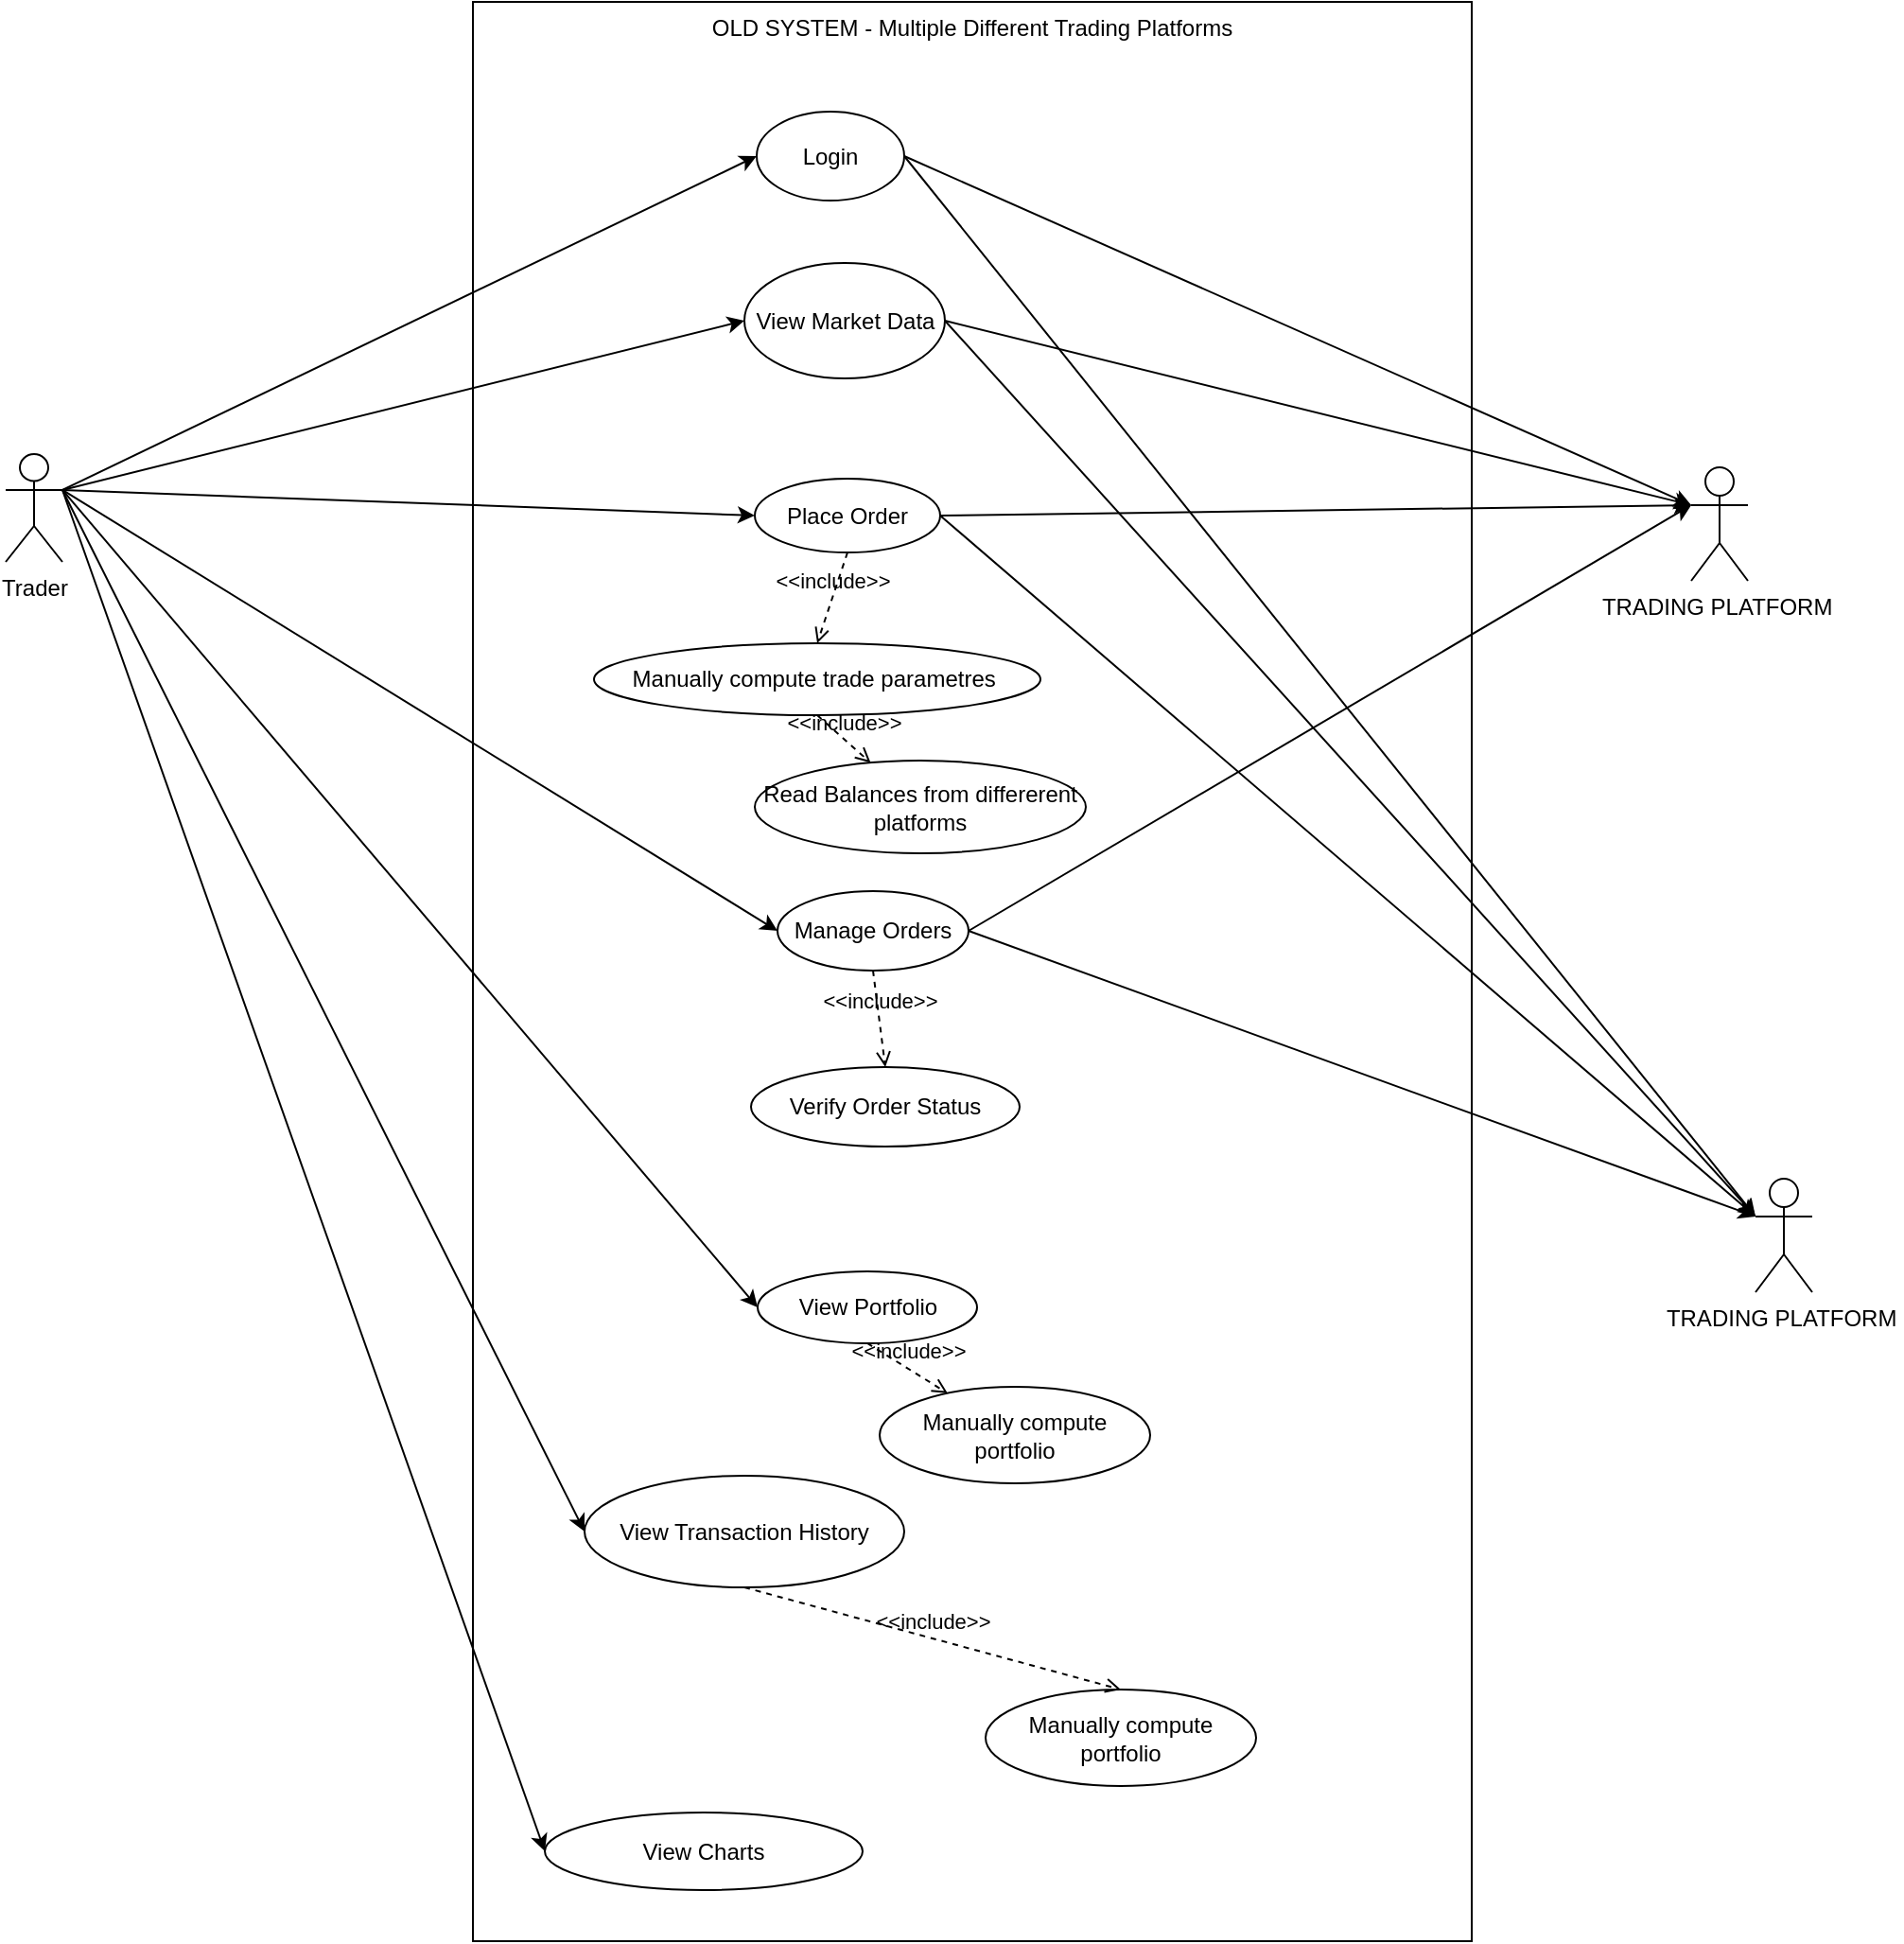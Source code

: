 <mxfile version="26.0.16" pages="5">
  <diagram id="LJAb1MTT4sYGCBAOQ8jG" name="Old system use case">
    <mxGraphModel dx="2127" dy="1040" grid="0" gridSize="10" guides="1" tooltips="1" connect="1" arrows="1" fold="1" page="0" pageScale="1" pageWidth="827" pageHeight="1169" math="0" shadow="0">
      <root>
        <mxCell id="0" />
        <mxCell id="1" parent="0" />
        <mxCell id="-XJy6rVrHjsUo7pjX-Oh-1" style="edgeStyle=none;shape=connector;rounded=0;orthogonalLoop=1;jettySize=auto;html=1;exitX=1;exitY=0.333;exitDx=0;exitDy=0;exitPerimeter=0;entryX=0;entryY=0.5;entryDx=0;entryDy=0;strokeColor=default;align=center;verticalAlign=middle;fontFamily=Helvetica;fontSize=11;fontColor=default;labelBackgroundColor=default;endArrow=classic;" edge="1" parent="1" source="-XJy6rVrHjsUo7pjX-Oh-9" target="-XJy6rVrHjsUo7pjX-Oh-14">
          <mxGeometry relative="1" as="geometry" />
        </mxCell>
        <mxCell id="-XJy6rVrHjsUo7pjX-Oh-2" style="edgeStyle=none;shape=connector;rounded=0;orthogonalLoop=1;jettySize=auto;html=1;exitX=1;exitY=0.333;exitDx=0;exitDy=0;exitPerimeter=0;entryX=0;entryY=0.5;entryDx=0;entryDy=0;strokeColor=default;align=center;verticalAlign=middle;fontFamily=Helvetica;fontSize=11;fontColor=default;labelBackgroundColor=default;endArrow=classic;" edge="1" parent="1" source="-XJy6rVrHjsUo7pjX-Oh-9" target="-XJy6rVrHjsUo7pjX-Oh-11">
          <mxGeometry relative="1" as="geometry" />
        </mxCell>
        <mxCell id="-XJy6rVrHjsUo7pjX-Oh-3" style="edgeStyle=none;shape=connector;rounded=0;orthogonalLoop=1;jettySize=auto;html=1;exitX=1;exitY=0.333;exitDx=0;exitDy=0;exitPerimeter=0;entryX=0;entryY=0.5;entryDx=0;entryDy=0;strokeColor=default;align=center;verticalAlign=middle;fontFamily=Helvetica;fontSize=11;fontColor=default;labelBackgroundColor=default;endArrow=classic;" edge="1" parent="1" source="-XJy6rVrHjsUo7pjX-Oh-9" target="-XJy6rVrHjsUo7pjX-Oh-15">
          <mxGeometry relative="1" as="geometry" />
        </mxCell>
        <mxCell id="-XJy6rVrHjsUo7pjX-Oh-4" value="OLD SYSTEM - Multiple Different Trading Platforms" style="rounded=0;whiteSpace=wrap;html=1;verticalAlign=top;fillColor=none;" vertex="1" parent="1">
          <mxGeometry x="168" y="40" width="528" height="1025" as="geometry" />
        </mxCell>
        <mxCell id="-XJy6rVrHjsUo7pjX-Oh-5" style="edgeStyle=none;shape=connector;rounded=0;orthogonalLoop=1;jettySize=auto;html=1;exitX=1;exitY=0.333;exitDx=0;exitDy=0;exitPerimeter=0;entryX=0;entryY=0.5;entryDx=0;entryDy=0;strokeColor=default;align=center;verticalAlign=middle;fontFamily=Helvetica;fontSize=11;fontColor=default;labelBackgroundColor=default;endArrow=classic;" edge="1" parent="1" source="-XJy6rVrHjsUo7pjX-Oh-9" target="-XJy6rVrHjsUo7pjX-Oh-16">
          <mxGeometry relative="1" as="geometry" />
        </mxCell>
        <mxCell id="-XJy6rVrHjsUo7pjX-Oh-6" style="edgeStyle=none;shape=connector;rounded=0;orthogonalLoop=1;jettySize=auto;html=1;exitX=1;exitY=0.333;exitDx=0;exitDy=0;exitPerimeter=0;entryX=0;entryY=0.5;entryDx=0;entryDy=0;strokeColor=default;align=center;verticalAlign=middle;fontFamily=Helvetica;fontSize=11;fontColor=default;labelBackgroundColor=default;endArrow=classic;" edge="1" parent="1" source="-XJy6rVrHjsUo7pjX-Oh-9" target="-XJy6rVrHjsUo7pjX-Oh-17">
          <mxGeometry relative="1" as="geometry" />
        </mxCell>
        <mxCell id="-XJy6rVrHjsUo7pjX-Oh-7" style="edgeStyle=none;shape=connector;rounded=0;orthogonalLoop=1;jettySize=auto;html=1;exitX=1;exitY=0.333;exitDx=0;exitDy=0;exitPerimeter=0;entryX=0;entryY=0.5;entryDx=0;entryDy=0;strokeColor=default;align=center;verticalAlign=middle;fontFamily=Helvetica;fontSize=11;fontColor=default;labelBackgroundColor=default;endArrow=classic;" edge="1" parent="1" source="-XJy6rVrHjsUo7pjX-Oh-9" target="-XJy6rVrHjsUo7pjX-Oh-18">
          <mxGeometry relative="1" as="geometry" />
        </mxCell>
        <mxCell id="-XJy6rVrHjsUo7pjX-Oh-8" style="edgeStyle=none;shape=connector;rounded=0;orthogonalLoop=1;jettySize=auto;html=1;exitX=1;exitY=0.333;exitDx=0;exitDy=0;exitPerimeter=0;entryX=0;entryY=0.5;entryDx=0;entryDy=0;strokeColor=default;align=center;verticalAlign=middle;fontFamily=Helvetica;fontSize=11;fontColor=default;labelBackgroundColor=default;endArrow=classic;" edge="1" parent="1" source="-XJy6rVrHjsUo7pjX-Oh-9" target="-XJy6rVrHjsUo7pjX-Oh-13">
          <mxGeometry relative="1" as="geometry" />
        </mxCell>
        <mxCell id="-XJy6rVrHjsUo7pjX-Oh-9" value="Trader" style="shape=umlActor;verticalLabelPosition=bottom;verticalAlign=top;html=1;" vertex="1" parent="1">
          <mxGeometry x="-79" y="279" width="30" height="57" as="geometry" />
        </mxCell>
        <mxCell id="-XJy6rVrHjsUo7pjX-Oh-10" value="TRADING PLATFORM&amp;nbsp;" style="shape=umlActor;verticalLabelPosition=bottom;verticalAlign=top;html=1;outlineConnect=0;" vertex="1" parent="1">
          <mxGeometry x="812" y="286" width="30" height="60" as="geometry" />
        </mxCell>
        <mxCell id="-XJy6rVrHjsUo7pjX-Oh-38" style="edgeStyle=none;shape=connector;rounded=0;orthogonalLoop=1;jettySize=auto;html=1;exitX=1;exitY=0.5;exitDx=0;exitDy=0;strokeColor=default;align=center;verticalAlign=middle;fontFamily=Helvetica;fontSize=11;fontColor=default;labelBackgroundColor=default;endArrow=classic;entryX=0;entryY=0.333;entryDx=0;entryDy=0;entryPerimeter=0;" edge="1" parent="1" source="-XJy6rVrHjsUo7pjX-Oh-11" target="-XJy6rVrHjsUo7pjX-Oh-10">
          <mxGeometry relative="1" as="geometry">
            <mxPoint x="731.667" y="251.0" as="targetPoint" />
          </mxGeometry>
        </mxCell>
        <mxCell id="-XJy6rVrHjsUo7pjX-Oh-11" value="Login" style="ellipse;whiteSpace=wrap;html=1;" vertex="1" parent="1">
          <mxGeometry x="318" y="98" width="78" height="47" as="geometry" />
        </mxCell>
        <mxCell id="-XJy6rVrHjsUo7pjX-Oh-12" style="edgeStyle=none;shape=connector;rounded=0;orthogonalLoop=1;jettySize=auto;html=1;exitX=1;exitY=0.5;exitDx=0;exitDy=0;strokeColor=default;align=center;verticalAlign=middle;fontFamily=Helvetica;fontSize=11;fontColor=default;labelBackgroundColor=default;endArrow=classic;entryX=0;entryY=0.333;entryDx=0;entryDy=0;entryPerimeter=0;" edge="1" parent="1" source="-XJy6rVrHjsUo7pjX-Oh-13" target="-XJy6rVrHjsUo7pjX-Oh-10">
          <mxGeometry relative="1" as="geometry">
            <mxPoint x="732.059" y="237.588" as="targetPoint" />
          </mxGeometry>
        </mxCell>
        <mxCell id="-XJy6rVrHjsUo7pjX-Oh-13" value="View Market Data" style="ellipse;whiteSpace=wrap;html=1;" vertex="1" parent="1">
          <mxGeometry x="311.5" y="178" width="106" height="61" as="geometry" />
        </mxCell>
        <mxCell id="-XJy6rVrHjsUo7pjX-Oh-42" style="edgeStyle=none;shape=connector;rounded=0;orthogonalLoop=1;jettySize=auto;html=1;exitX=1;exitY=0.5;exitDx=0;exitDy=0;strokeColor=default;align=center;verticalAlign=middle;fontFamily=Helvetica;fontSize=11;fontColor=default;labelBackgroundColor=default;endArrow=classic;entryX=0;entryY=0.333;entryDx=0;entryDy=0;entryPerimeter=0;" edge="1" parent="1" source="-XJy6rVrHjsUo7pjX-Oh-14" target="-XJy6rVrHjsUo7pjX-Oh-39">
          <mxGeometry relative="1" as="geometry">
            <mxPoint x="808.333" y="558.333" as="targetPoint" />
          </mxGeometry>
        </mxCell>
        <mxCell id="-XJy6rVrHjsUo7pjX-Oh-14" value="Place Order" style="ellipse;whiteSpace=wrap;html=1;" vertex="1" parent="1">
          <mxGeometry x="317" y="292" width="98" height="39" as="geometry" />
        </mxCell>
        <mxCell id="-XJy6rVrHjsUo7pjX-Oh-15" value="Manage Orders" style="ellipse;whiteSpace=wrap;html=1;" vertex="1" parent="1">
          <mxGeometry x="329" y="510" width="101" height="42" as="geometry" />
        </mxCell>
        <mxCell id="-XJy6rVrHjsUo7pjX-Oh-16" value="View Portfolio" style="ellipse;whiteSpace=wrap;html=1;" vertex="1" parent="1">
          <mxGeometry x="318.5" y="711" width="116" height="38" as="geometry" />
        </mxCell>
        <mxCell id="-XJy6rVrHjsUo7pjX-Oh-17" value="View Transaction History" style="ellipse;whiteSpace=wrap;html=1;" vertex="1" parent="1">
          <mxGeometry x="227" y="819" width="169" height="59" as="geometry" />
        </mxCell>
        <mxCell id="-XJy6rVrHjsUo7pjX-Oh-18" value="View Charts" style="ellipse;whiteSpace=wrap;html=1;" vertex="1" parent="1">
          <mxGeometry x="206" y="997" width="168" height="41" as="geometry" />
        </mxCell>
        <mxCell id="-XJy6rVrHjsUo7pjX-Oh-19" value="Manually compute trade parametres&amp;nbsp;" style="ellipse;whiteSpace=wrap;html=1;" vertex="1" parent="1">
          <mxGeometry x="232" y="379" width="236" height="38" as="geometry" />
        </mxCell>
        <mxCell id="-XJy6rVrHjsUo7pjX-Oh-20" value="Verify Order Status" style="ellipse;whiteSpace=wrap;html=1;" vertex="1" parent="1">
          <mxGeometry x="315" y="603" width="142" height="42" as="geometry" />
        </mxCell>
        <mxCell id="-XJy6rVrHjsUo7pjX-Oh-21" value="Manually compute portfolio" style="ellipse;whiteSpace=wrap;html=1;" vertex="1" parent="1">
          <mxGeometry x="383" y="772" width="143" height="51" as="geometry" />
        </mxCell>
        <mxCell id="-XJy6rVrHjsUo7pjX-Oh-22" value="&amp;lt;&amp;lt;include&amp;gt;&amp;gt;" style="html=1;verticalAlign=bottom;labelBackgroundColor=none;endArrow=open;endFill=0;dashed=1;rounded=0;strokeColor=default;align=center;fontFamily=Helvetica;fontSize=11;fontColor=default;exitX=0.5;exitY=1;exitDx=0;exitDy=0;entryX=0.5;entryY=0;entryDx=0;entryDy=0;" edge="1" parent="1" source="-XJy6rVrHjsUo7pjX-Oh-14" target="-XJy6rVrHjsUo7pjX-Oh-19">
          <mxGeometry width="160" relative="1" as="geometry">
            <mxPoint x="382" y="266" as="sourcePoint" />
            <mxPoint x="542" y="266" as="targetPoint" />
          </mxGeometry>
        </mxCell>
        <mxCell id="-XJy6rVrHjsUo7pjX-Oh-23" value="&amp;lt;&amp;lt;include&amp;gt;&amp;gt;" style="html=1;verticalAlign=bottom;labelBackgroundColor=none;endArrow=open;endFill=0;dashed=1;rounded=0;strokeColor=default;align=center;fontFamily=Helvetica;fontSize=11;fontColor=default;exitX=0.5;exitY=1;exitDx=0;exitDy=0;" edge="1" parent="1" source="-XJy6rVrHjsUo7pjX-Oh-16" target="-XJy6rVrHjsUo7pjX-Oh-21">
          <mxGeometry width="160" relative="1" as="geometry">
            <mxPoint x="471" y="520" as="sourcePoint" />
            <mxPoint x="631" y="520" as="targetPoint" />
          </mxGeometry>
        </mxCell>
        <mxCell id="-XJy6rVrHjsUo7pjX-Oh-24" value="&amp;lt;&amp;lt;include&amp;gt;&amp;gt;" style="html=1;verticalAlign=bottom;labelBackgroundColor=none;endArrow=open;endFill=0;dashed=1;rounded=0;strokeColor=default;align=center;fontFamily=Helvetica;fontSize=11;fontColor=default;exitX=0.5;exitY=1;exitDx=0;exitDy=0;entryX=0.5;entryY=0;entryDx=0;entryDy=0;" edge="1" parent="1" source="-XJy6rVrHjsUo7pjX-Oh-15" target="-XJy6rVrHjsUo7pjX-Oh-20">
          <mxGeometry width="160" relative="1" as="geometry">
            <mxPoint x="480" y="550" as="sourcePoint" />
            <mxPoint x="640" y="550" as="targetPoint" />
          </mxGeometry>
        </mxCell>
        <mxCell id="-XJy6rVrHjsUo7pjX-Oh-25" style="edgeStyle=none;shape=connector;rounded=0;orthogonalLoop=1;jettySize=auto;html=1;exitX=1;exitY=0.5;exitDx=0;exitDy=0;entryX=0;entryY=0.333;entryDx=0;entryDy=0;entryPerimeter=0;strokeColor=default;align=center;verticalAlign=middle;fontFamily=Helvetica;fontSize=11;fontColor=default;labelBackgroundColor=default;endArrow=classic;" edge="1" parent="1" source="-XJy6rVrHjsUo7pjX-Oh-14" target="-XJy6rVrHjsUo7pjX-Oh-10">
          <mxGeometry relative="1" as="geometry" />
        </mxCell>
        <mxCell id="-XJy6rVrHjsUo7pjX-Oh-26" style="edgeStyle=none;shape=connector;rounded=0;orthogonalLoop=1;jettySize=auto;html=1;exitX=1;exitY=0.5;exitDx=0;exitDy=0;entryX=0;entryY=0.333;entryDx=0;entryDy=0;entryPerimeter=0;strokeColor=default;align=center;verticalAlign=middle;fontFamily=Helvetica;fontSize=11;fontColor=default;labelBackgroundColor=default;endArrow=classic;" edge="1" parent="1" source="-XJy6rVrHjsUo7pjX-Oh-15" target="-XJy6rVrHjsUo7pjX-Oh-10">
          <mxGeometry relative="1" as="geometry" />
        </mxCell>
        <mxCell id="-XJy6rVrHjsUo7pjX-Oh-39" value="TRADING PLATFORM&amp;nbsp;" style="shape=umlActor;verticalLabelPosition=bottom;verticalAlign=top;html=1;outlineConnect=0;" vertex="1" parent="1">
          <mxGeometry x="846" y="662" width="30" height="60" as="geometry" />
        </mxCell>
        <mxCell id="-XJy6rVrHjsUo7pjX-Oh-40" style="edgeStyle=none;shape=connector;rounded=0;orthogonalLoop=1;jettySize=auto;html=1;exitX=1;exitY=0.5;exitDx=0;exitDy=0;entryX=0;entryY=0.333;entryDx=0;entryDy=0;entryPerimeter=0;strokeColor=default;align=center;verticalAlign=middle;fontFamily=Helvetica;fontSize=11;fontColor=default;labelBackgroundColor=default;endArrow=classic;" edge="1" parent="1" source="-XJy6rVrHjsUo7pjX-Oh-11" target="-XJy6rVrHjsUo7pjX-Oh-39">
          <mxGeometry relative="1" as="geometry" />
        </mxCell>
        <mxCell id="-XJy6rVrHjsUo7pjX-Oh-41" style="edgeStyle=none;shape=connector;rounded=0;orthogonalLoop=1;jettySize=auto;html=1;exitX=1;exitY=0.5;exitDx=0;exitDy=0;entryX=0;entryY=0.333;entryDx=0;entryDy=0;entryPerimeter=0;strokeColor=default;align=center;verticalAlign=middle;fontFamily=Helvetica;fontSize=11;fontColor=default;labelBackgroundColor=default;endArrow=classic;" edge="1" parent="1" source="-XJy6rVrHjsUo7pjX-Oh-13" target="-XJy6rVrHjsUo7pjX-Oh-39">
          <mxGeometry relative="1" as="geometry" />
        </mxCell>
        <mxCell id="-XJy6rVrHjsUo7pjX-Oh-43" style="edgeStyle=none;shape=connector;rounded=0;orthogonalLoop=1;jettySize=auto;html=1;exitX=1;exitY=0.5;exitDx=0;exitDy=0;entryX=0;entryY=0.333;entryDx=0;entryDy=0;entryPerimeter=0;strokeColor=default;align=center;verticalAlign=middle;fontFamily=Helvetica;fontSize=11;fontColor=default;labelBackgroundColor=default;endArrow=classic;" edge="1" parent="1" source="-XJy6rVrHjsUo7pjX-Oh-15" target="-XJy6rVrHjsUo7pjX-Oh-39">
          <mxGeometry relative="1" as="geometry" />
        </mxCell>
        <mxCell id="-XJy6rVrHjsUo7pjX-Oh-44" value="Read Balances from differerent platforms" style="ellipse;whiteSpace=wrap;html=1;" vertex="1" parent="1">
          <mxGeometry x="317" y="441" width="175" height="49" as="geometry" />
        </mxCell>
        <mxCell id="-XJy6rVrHjsUo7pjX-Oh-45" value="&amp;lt;&amp;lt;include&amp;gt;&amp;gt;" style="html=1;verticalAlign=bottom;labelBackgroundColor=none;endArrow=open;endFill=0;dashed=1;rounded=0;strokeColor=default;align=center;fontFamily=Helvetica;fontSize=11;fontColor=default;exitX=0.5;exitY=1;exitDx=0;exitDy=0;" edge="1" parent="1" source="-XJy6rVrHjsUo7pjX-Oh-19" target="-XJy6rVrHjsUo7pjX-Oh-44">
          <mxGeometry width="160" relative="1" as="geometry">
            <mxPoint x="469" y="390" as="sourcePoint" />
            <mxPoint x="474" y="432" as="targetPoint" />
          </mxGeometry>
        </mxCell>
        <mxCell id="-XJy6rVrHjsUo7pjX-Oh-46" value="Manually compute portfolio" style="ellipse;whiteSpace=wrap;html=1;" vertex="1" parent="1">
          <mxGeometry x="439" y="932" width="143" height="51" as="geometry" />
        </mxCell>
        <mxCell id="-XJy6rVrHjsUo7pjX-Oh-50" value="&amp;lt;&amp;lt;include&amp;gt;&amp;gt;" style="html=1;verticalAlign=bottom;labelBackgroundColor=none;endArrow=open;endFill=0;dashed=1;rounded=0;strokeColor=default;align=center;fontFamily=Helvetica;fontSize=11;fontColor=default;exitX=0.5;exitY=1;exitDx=0;exitDy=0;entryX=0.5;entryY=0;entryDx=0;entryDy=0;" edge="1" parent="1" source="-XJy6rVrHjsUo7pjX-Oh-17" target="-XJy6rVrHjsUo7pjX-Oh-46">
          <mxGeometry width="160" relative="1" as="geometry">
            <mxPoint x="387" y="759" as="sourcePoint" />
            <mxPoint x="478" y="829" as="targetPoint" />
          </mxGeometry>
        </mxCell>
      </root>
    </mxGraphModel>
  </diagram>
  <diagram name="Use Case Diagram" id="GKpwC2eJSkF5a9-3lTnZ">
    <mxGraphModel dx="1036" dy="624" grid="0" gridSize="10" guides="1" tooltips="1" connect="1" arrows="1" fold="1" page="1" pageScale="1" pageWidth="827" pageHeight="1169" math="0" shadow="0">
      <root>
        <mxCell id="0" />
        <mxCell id="1" parent="0" />
        <mxCell id="xZJvLFao9ESSEDFbBAeP-19" style="edgeStyle=none;shape=connector;rounded=0;orthogonalLoop=1;jettySize=auto;html=1;exitX=1;exitY=0.333;exitDx=0;exitDy=0;exitPerimeter=0;entryX=0;entryY=0.5;entryDx=0;entryDy=0;strokeColor=default;align=center;verticalAlign=middle;fontFamily=Helvetica;fontSize=11;fontColor=default;labelBackgroundColor=default;endArrow=classic;" parent="1" source="xZJvLFao9ESSEDFbBAeP-1" target="xZJvLFao9ESSEDFbBAeP-7" edge="1">
          <mxGeometry relative="1" as="geometry" />
        </mxCell>
        <mxCell id="xZJvLFao9ESSEDFbBAeP-18" style="edgeStyle=none;shape=connector;rounded=0;orthogonalLoop=1;jettySize=auto;html=1;exitX=1;exitY=0.333;exitDx=0;exitDy=0;exitPerimeter=0;entryX=0;entryY=0.5;entryDx=0;entryDy=0;strokeColor=default;align=center;verticalAlign=middle;fontFamily=Helvetica;fontSize=11;fontColor=default;labelBackgroundColor=default;endArrow=classic;" parent="1" source="xZJvLFao9ESSEDFbBAeP-1" target="xZJvLFao9ESSEDFbBAeP-5" edge="1">
          <mxGeometry relative="1" as="geometry" />
        </mxCell>
        <mxCell id="xZJvLFao9ESSEDFbBAeP-20" style="edgeStyle=none;shape=connector;rounded=0;orthogonalLoop=1;jettySize=auto;html=1;exitX=1;exitY=0.333;exitDx=0;exitDy=0;exitPerimeter=0;entryX=0;entryY=0.5;entryDx=0;entryDy=0;strokeColor=default;align=center;verticalAlign=middle;fontFamily=Helvetica;fontSize=11;fontColor=default;labelBackgroundColor=default;endArrow=classic;" parent="1" source="xZJvLFao9ESSEDFbBAeP-1" target="xZJvLFao9ESSEDFbBAeP-8" edge="1">
          <mxGeometry relative="1" as="geometry" />
        </mxCell>
        <mxCell id="xZJvLFao9ESSEDFbBAeP-3" value="LIGHTNING TRADING WORKSTATION" style="rounded=0;whiteSpace=wrap;html=1;verticalAlign=top;fillColor=none;" parent="1" vertex="1">
          <mxGeometry x="168" y="40" width="528" height="1025" as="geometry" />
        </mxCell>
        <mxCell id="xZJvLFao9ESSEDFbBAeP-22" style="edgeStyle=none;shape=connector;rounded=0;orthogonalLoop=1;jettySize=auto;html=1;exitX=1;exitY=0.333;exitDx=0;exitDy=0;exitPerimeter=0;entryX=0;entryY=0.5;entryDx=0;entryDy=0;strokeColor=default;align=center;verticalAlign=middle;fontFamily=Helvetica;fontSize=11;fontColor=default;labelBackgroundColor=default;endArrow=classic;" parent="1" source="xZJvLFao9ESSEDFbBAeP-1" target="xZJvLFao9ESSEDFbBAeP-9" edge="1">
          <mxGeometry relative="1" as="geometry" />
        </mxCell>
        <mxCell id="xZJvLFao9ESSEDFbBAeP-25" style="edgeStyle=none;shape=connector;rounded=0;orthogonalLoop=1;jettySize=auto;html=1;exitX=1;exitY=0.333;exitDx=0;exitDy=0;exitPerimeter=0;entryX=0;entryY=0.5;entryDx=0;entryDy=0;strokeColor=default;align=center;verticalAlign=middle;fontFamily=Helvetica;fontSize=11;fontColor=default;labelBackgroundColor=default;endArrow=classic;" parent="1" source="xZJvLFao9ESSEDFbBAeP-1" target="xZJvLFao9ESSEDFbBAeP-11" edge="1">
          <mxGeometry relative="1" as="geometry" />
        </mxCell>
        <mxCell id="xZJvLFao9ESSEDFbBAeP-26" style="edgeStyle=none;shape=connector;rounded=0;orthogonalLoop=1;jettySize=auto;html=1;exitX=1;exitY=0.333;exitDx=0;exitDy=0;exitPerimeter=0;entryX=0;entryY=0.5;entryDx=0;entryDy=0;strokeColor=default;align=center;verticalAlign=middle;fontFamily=Helvetica;fontSize=11;fontColor=default;labelBackgroundColor=default;endArrow=classic;" parent="1" source="xZJvLFao9ESSEDFbBAeP-1" target="xZJvLFao9ESSEDFbBAeP-12" edge="1">
          <mxGeometry relative="1" as="geometry" />
        </mxCell>
        <mxCell id="xZJvLFao9ESSEDFbBAeP-27" style="edgeStyle=none;shape=connector;rounded=0;orthogonalLoop=1;jettySize=auto;html=1;exitX=1;exitY=0.333;exitDx=0;exitDy=0;exitPerimeter=0;entryX=0;entryY=0.5;entryDx=0;entryDy=0;strokeColor=default;align=center;verticalAlign=middle;fontFamily=Helvetica;fontSize=11;fontColor=default;labelBackgroundColor=default;endArrow=classic;" parent="1" source="xZJvLFao9ESSEDFbBAeP-1" target="xZJvLFao9ESSEDFbBAeP-6" edge="1">
          <mxGeometry relative="1" as="geometry" />
        </mxCell>
        <mxCell id="xZJvLFao9ESSEDFbBAeP-1" value="Trader" style="shape=umlActor;verticalLabelPosition=bottom;verticalAlign=top;html=1;" parent="1" vertex="1">
          <mxGeometry x="46" y="431" width="30" height="57" as="geometry" />
        </mxCell>
        <mxCell id="xZJvLFao9ESSEDFbBAeP-4" value="Exchange Api" style="shape=umlActor;verticalLabelPosition=bottom;verticalAlign=top;html=1;outlineConnect=0;" parent="1" vertex="1">
          <mxGeometry x="735" y="230" width="30" height="60" as="geometry" />
        </mxCell>
        <mxCell id="xZJvLFao9ESSEDFbBAeP-5" value="Login" style="ellipse;whiteSpace=wrap;html=1;" parent="1" vertex="1">
          <mxGeometry x="318" y="98" width="78" height="47" as="geometry" />
        </mxCell>
        <mxCell id="xZJvLFao9ESSEDFbBAeP-37" style="edgeStyle=none;shape=connector;rounded=0;orthogonalLoop=1;jettySize=auto;html=1;exitX=1;exitY=0.5;exitDx=0;exitDy=0;strokeColor=default;align=center;verticalAlign=middle;fontFamily=Helvetica;fontSize=11;fontColor=default;labelBackgroundColor=default;endArrow=classic;entryX=0;entryY=0.333;entryDx=0;entryDy=0;entryPerimeter=0;" parent="1" source="xZJvLFao9ESSEDFbBAeP-6" target="xZJvLFao9ESSEDFbBAeP-4" edge="1">
          <mxGeometry relative="1" as="geometry">
            <mxPoint x="732.059" y="237.588" as="targetPoint" />
          </mxGeometry>
        </mxCell>
        <mxCell id="xZJvLFao9ESSEDFbBAeP-6" value="View Market Data" style="ellipse;whiteSpace=wrap;html=1;" parent="1" vertex="1">
          <mxGeometry x="311.5" y="178" width="106" height="61" as="geometry" />
        </mxCell>
        <mxCell id="xZJvLFao9ESSEDFbBAeP-7" value="Place Order" style="ellipse;whiteSpace=wrap;html=1;" parent="1" vertex="1">
          <mxGeometry x="317" y="292" width="98" height="39" as="geometry" />
        </mxCell>
        <mxCell id="xZJvLFao9ESSEDFbBAeP-8" value="Manage Orders" style="ellipse;whiteSpace=wrap;html=1;" parent="1" vertex="1">
          <mxGeometry x="314" y="418" width="101" height="42" as="geometry" />
        </mxCell>
        <mxCell id="xZJvLFao9ESSEDFbBAeP-9" value="View Portfolio" style="ellipse;whiteSpace=wrap;html=1;" parent="1" vertex="1">
          <mxGeometry x="321.5" y="578" width="116" height="38" as="geometry" />
        </mxCell>
        <mxCell id="xZJvLFao9ESSEDFbBAeP-11" value="View Transaction History" style="ellipse;whiteSpace=wrap;html=1;" parent="1" vertex="1">
          <mxGeometry x="318" y="802" width="169" height="59" as="geometry" />
        </mxCell>
        <mxCell id="xZJvLFao9ESSEDFbBAeP-12" value="View Charts" style="ellipse;whiteSpace=wrap;html=1;" parent="1" vertex="1">
          <mxGeometry x="301" y="944" width="168" height="41" as="geometry" />
        </mxCell>
        <mxCell id="xZJvLFao9ESSEDFbBAeP-13" value="Verify Balance" style="ellipse;whiteSpace=wrap;html=1;" parent="1" vertex="1">
          <mxGeometry x="308.5" y="371" width="112" height="30" as="geometry" />
        </mxCell>
        <mxCell id="xZJvLFao9ESSEDFbBAeP-14" value="Verify Order Status" style="ellipse;whiteSpace=wrap;html=1;" parent="1" vertex="1">
          <mxGeometry x="293.5" y="503" width="142" height="42" as="geometry" />
        </mxCell>
        <mxCell id="xZJvLFao9ESSEDFbBAeP-15" value="Retrieve Account Data" style="ellipse;whiteSpace=wrap;html=1;" parent="1" vertex="1">
          <mxGeometry x="308" y="688" width="143" height="51" as="geometry" />
        </mxCell>
        <mxCell id="xZJvLFao9ESSEDFbBAeP-28" value="&amp;lt;&amp;lt;include&amp;gt;&amp;gt;" style="html=1;verticalAlign=bottom;labelBackgroundColor=none;endArrow=open;endFill=0;dashed=1;rounded=0;strokeColor=default;align=center;fontFamily=Helvetica;fontSize=11;fontColor=default;exitX=0.5;exitY=1;exitDx=0;exitDy=0;entryX=0.5;entryY=0;entryDx=0;entryDy=0;" parent="1" source="xZJvLFao9ESSEDFbBAeP-7" target="xZJvLFao9ESSEDFbBAeP-13" edge="1">
          <mxGeometry width="160" relative="1" as="geometry">
            <mxPoint x="382" y="266" as="sourcePoint" />
            <mxPoint x="542" y="266" as="targetPoint" />
          </mxGeometry>
        </mxCell>
        <mxCell id="xZJvLFao9ESSEDFbBAeP-29" value="&amp;lt;&amp;lt;include&amp;gt;&amp;gt;" style="html=1;verticalAlign=bottom;labelBackgroundColor=none;endArrow=open;endFill=0;dashed=1;rounded=0;strokeColor=default;align=center;fontFamily=Helvetica;fontSize=11;fontColor=default;exitX=0.5;exitY=1;exitDx=0;exitDy=0;" parent="1" source="xZJvLFao9ESSEDFbBAeP-9" target="xZJvLFao9ESSEDFbBAeP-15" edge="1">
          <mxGeometry width="160" relative="1" as="geometry">
            <mxPoint x="471" y="520" as="sourcePoint" />
            <mxPoint x="631" y="520" as="targetPoint" />
          </mxGeometry>
        </mxCell>
        <mxCell id="xZJvLFao9ESSEDFbBAeP-30" value="&amp;lt;&amp;lt;include&amp;gt;&amp;gt;" style="html=1;verticalAlign=bottom;labelBackgroundColor=none;endArrow=open;endFill=0;dashed=1;rounded=0;strokeColor=default;align=center;fontFamily=Helvetica;fontSize=11;fontColor=default;exitX=0.5;exitY=1;exitDx=0;exitDy=0;entryX=0.5;entryY=0;entryDx=0;entryDy=0;" parent="1" source="xZJvLFao9ESSEDFbBAeP-8" target="xZJvLFao9ESSEDFbBAeP-14" edge="1">
          <mxGeometry width="160" relative="1" as="geometry">
            <mxPoint x="480" y="550" as="sourcePoint" />
            <mxPoint x="640" y="550" as="targetPoint" />
          </mxGeometry>
        </mxCell>
        <mxCell id="xZJvLFao9ESSEDFbBAeP-35" style="edgeStyle=none;shape=connector;rounded=0;orthogonalLoop=1;jettySize=auto;html=1;exitX=1;exitY=0.5;exitDx=0;exitDy=0;entryX=0;entryY=0.333;entryDx=0;entryDy=0;entryPerimeter=0;strokeColor=default;align=center;verticalAlign=middle;fontFamily=Helvetica;fontSize=11;fontColor=default;labelBackgroundColor=default;endArrow=classic;" parent="1" source="xZJvLFao9ESSEDFbBAeP-7" target="xZJvLFao9ESSEDFbBAeP-4" edge="1">
          <mxGeometry relative="1" as="geometry" />
        </mxCell>
        <mxCell id="xZJvLFao9ESSEDFbBAeP-36" style="edgeStyle=none;shape=connector;rounded=0;orthogonalLoop=1;jettySize=auto;html=1;exitX=1;exitY=0.5;exitDx=0;exitDy=0;entryX=0;entryY=0.333;entryDx=0;entryDy=0;entryPerimeter=0;strokeColor=default;align=center;verticalAlign=middle;fontFamily=Helvetica;fontSize=11;fontColor=default;labelBackgroundColor=default;endArrow=classic;" parent="1" source="xZJvLFao9ESSEDFbBAeP-8" target="xZJvLFao9ESSEDFbBAeP-4" edge="1">
          <mxGeometry relative="1" as="geometry" />
        </mxCell>
      </root>
    </mxGraphModel>
  </diagram>
  <diagram id="HTuEeWsyDKx1KETFOO-9" name="Open Trade Flow Chart">
    <mxGraphModel dx="2127" dy="1040" grid="0" gridSize="10" guides="1" tooltips="1" connect="1" arrows="1" fold="1" page="0" pageScale="1" pageWidth="827" pageHeight="1169" math="0" shadow="0">
      <root>
        <mxCell id="0" />
        <mxCell id="1" parent="0" />
        <mxCell id="boJ5INSt52uh5fFLlSZY-4" style="edgeStyle=orthogonalEdgeStyle;rounded=0;orthogonalLoop=1;jettySize=auto;html=1;exitX=0.5;exitY=1;exitDx=0;exitDy=0;exitPerimeter=0;" edge="1" parent="1" source="boJ5INSt52uh5fFLlSZY-1" target="boJ5INSt52uh5fFLlSZY-2">
          <mxGeometry relative="1" as="geometry" />
        </mxCell>
        <mxCell id="boJ5INSt52uh5fFLlSZY-1" value="START" style="strokeWidth=2;html=1;shape=mxgraph.flowchart.start_2;whiteSpace=wrap;" vertex="1" parent="1">
          <mxGeometry x="313" y="51" width="173" height="48" as="geometry" />
        </mxCell>
        <mxCell id="boJ5INSt52uh5fFLlSZY-5" style="edgeStyle=orthogonalEdgeStyle;rounded=0;orthogonalLoop=1;jettySize=auto;html=1;exitX=0.5;exitY=1;exitDx=0;exitDy=0;" edge="1" parent="1" source="boJ5INSt52uh5fFLlSZY-2" target="boJ5INSt52uh5fFLlSZY-3">
          <mxGeometry relative="1" as="geometry" />
        </mxCell>
        <mxCell id="boJ5INSt52uh5fFLlSZY-2" value="Prompt User to Create New Order&lt;span style=&quot;background-color: transparent; color: light-dark(rgb(0, 0, 0), rgb(255, 255, 255));&quot;&gt;&amp;nbsp;&lt;/span&gt;" style="rounded=1;whiteSpace=wrap;html=1;absoluteArcSize=1;arcSize=14;strokeWidth=2;" vertex="1" parent="1">
          <mxGeometry x="284" y="126" width="231" height="75" as="geometry" />
        </mxCell>
        <mxCell id="boJ5INSt52uh5fFLlSZY-7" style="edgeStyle=orthogonalEdgeStyle;rounded=0;orthogonalLoop=1;jettySize=auto;html=1;exitX=0.5;exitY=1;exitDx=0;exitDy=0;" edge="1" parent="1" source="boJ5INSt52uh5fFLlSZY-3" target="boJ5INSt52uh5fFLlSZY-6">
          <mxGeometry relative="1" as="geometry" />
        </mxCell>
        <mxCell id="boJ5INSt52uh5fFLlSZY-3" value="Extract : Symbol , Order Type , Quantity from Order Object" style="rounded=1;whiteSpace=wrap;html=1;absoluteArcSize=1;arcSize=14;strokeWidth=2;" vertex="1" parent="1">
          <mxGeometry x="284" y="226" width="231" height="75" as="geometry" />
        </mxCell>
        <mxCell id="boJ5INSt52uh5fFLlSZY-9" style="edgeStyle=orthogonalEdgeStyle;rounded=0;orthogonalLoop=1;jettySize=auto;html=1;exitX=0.5;exitY=1;exitDx=0;exitDy=0;" edge="1" parent="1" source="boJ5INSt52uh5fFLlSZY-6" target="boJ5INSt52uh5fFLlSZY-8">
          <mxGeometry relative="1" as="geometry" />
        </mxCell>
        <mxCell id="boJ5INSt52uh5fFLlSZY-6" value="Compute Balance to Open Trade" style="rounded=1;whiteSpace=wrap;html=1;absoluteArcSize=1;arcSize=14;strokeWidth=2;" vertex="1" parent="1">
          <mxGeometry x="284" y="326" width="231" height="75" as="geometry" />
        </mxCell>
        <mxCell id="boJ5INSt52uh5fFLlSZY-11" style="edgeStyle=orthogonalEdgeStyle;rounded=0;orthogonalLoop=1;jettySize=auto;html=1;exitX=0.5;exitY=1;exitDx=0;exitDy=0;" edge="1" parent="1" source="boJ5INSt52uh5fFLlSZY-8" target="boJ5INSt52uh5fFLlSZY-10">
          <mxGeometry relative="1" as="geometry" />
        </mxCell>
        <mxCell id="boJ5INSt52uh5fFLlSZY-8" value="Read Current Account Balance" style="rounded=1;whiteSpace=wrap;html=1;absoluteArcSize=1;arcSize=14;strokeWidth=2;" vertex="1" parent="1">
          <mxGeometry x="284" y="425" width="231" height="75" as="geometry" />
        </mxCell>
        <mxCell id="boJ5INSt52uh5fFLlSZY-13" value="YES" style="edgeStyle=orthogonalEdgeStyle;rounded=0;orthogonalLoop=1;jettySize=auto;html=1;exitX=0;exitY=0.5;exitDx=0;exitDy=0;exitPerimeter=0;" edge="1" parent="1" source="boJ5INSt52uh5fFLlSZY-10" target="boJ5INSt52uh5fFLlSZY-12">
          <mxGeometry relative="1" as="geometry" />
        </mxCell>
        <mxCell id="boJ5INSt52uh5fFLlSZY-15" value="NO" style="edgeStyle=orthogonalEdgeStyle;rounded=0;orthogonalLoop=1;jettySize=auto;html=1;exitX=1;exitY=0.5;exitDx=0;exitDy=0;exitPerimeter=0;" edge="1" parent="1" source="boJ5INSt52uh5fFLlSZY-10" target="boJ5INSt52uh5fFLlSZY-16">
          <mxGeometry relative="1" as="geometry">
            <mxPoint x="753" y="731" as="targetPoint" />
          </mxGeometry>
        </mxCell>
        <mxCell id="boJ5INSt52uh5fFLlSZY-10" value="Current Acc Balance&amp;nbsp; &amp;gt;=&amp;nbsp; Balance to Open&amp;nbsp;" style="strokeWidth=2;html=1;shape=mxgraph.flowchart.decision;whiteSpace=wrap;" vertex="1" parent="1">
          <mxGeometry x="229" y="520" width="341" height="99" as="geometry" />
        </mxCell>
        <mxCell id="boJ5INSt52uh5fFLlSZY-18" style="edgeStyle=orthogonalEdgeStyle;rounded=0;orthogonalLoop=1;jettySize=auto;html=1;exitX=0.5;exitY=1;exitDx=0;exitDy=0;" edge="1" parent="1" source="boJ5INSt52uh5fFLlSZY-12" target="boJ5INSt52uh5fFLlSZY-17">
          <mxGeometry relative="1" as="geometry" />
        </mxCell>
        <mxCell id="boJ5INSt52uh5fFLlSZY-12" value="Check if Exchange is active || Instrument is tradeable" style="rounded=1;whiteSpace=wrap;html=1;absoluteArcSize=1;arcSize=14;strokeWidth=2;" vertex="1" parent="1">
          <mxGeometry x="102" y="614" width="174" height="100" as="geometry" />
        </mxCell>
        <mxCell id="boJ5INSt52uh5fFLlSZY-25" style="edgeStyle=orthogonalEdgeStyle;rounded=0;orthogonalLoop=1;jettySize=auto;html=1;exitX=0.5;exitY=1;exitDx=0;exitDy=0;exitPerimeter=0;" edge="1" parent="1" source="boJ5INSt52uh5fFLlSZY-16" target="boJ5INSt52uh5fFLlSZY-23">
          <mxGeometry relative="1" as="geometry" />
        </mxCell>
        <mxCell id="boJ5INSt52uh5fFLlSZY-16" value="Display insufficient Balance" style="strokeWidth=2;html=1;shape=mxgraph.flowchart.display;whiteSpace=wrap;" vertex="1" parent="1">
          <mxGeometry x="545" y="594" width="181" height="101" as="geometry" />
        </mxCell>
        <mxCell id="boJ5INSt52uh5fFLlSZY-20" value="YES" style="edgeStyle=orthogonalEdgeStyle;rounded=0;orthogonalLoop=1;jettySize=auto;html=1;exitX=0;exitY=0.5;exitDx=0;exitDy=0;exitPerimeter=0;" edge="1" parent="1" source="boJ5INSt52uh5fFLlSZY-17" target="boJ5INSt52uh5fFLlSZY-19">
          <mxGeometry relative="1" as="geometry" />
        </mxCell>
        <mxCell id="boJ5INSt52uh5fFLlSZY-22" value="NO" style="edgeStyle=orthogonalEdgeStyle;rounded=0;orthogonalLoop=1;jettySize=auto;html=1;exitX=1;exitY=0.5;exitDx=0;exitDy=0;exitPerimeter=0;entryX=0.5;entryY=0;entryDx=0;entryDy=0;entryPerimeter=0;" edge="1" parent="1" source="boJ5INSt52uh5fFLlSZY-17" target="boJ5INSt52uh5fFLlSZY-26">
          <mxGeometry relative="1" as="geometry">
            <mxPoint x="299" y="1064.0" as="targetPoint" />
          </mxGeometry>
        </mxCell>
        <mxCell id="boJ5INSt52uh5fFLlSZY-17" value="Is Instrument Tradable || Exchange Active" style="strokeWidth=2;html=1;shape=mxgraph.flowchart.decision;whiteSpace=wrap;" vertex="1" parent="1">
          <mxGeometry x="18.5" y="745" width="341" height="99" as="geometry" />
        </mxCell>
        <mxCell id="boJ5INSt52uh5fFLlSZY-30" style="edgeStyle=orthogonalEdgeStyle;rounded=0;orthogonalLoop=1;jettySize=auto;html=1;exitX=0.5;exitY=1;exitDx=0;exitDy=0;" edge="1" parent="1" source="boJ5INSt52uh5fFLlSZY-19" target="boJ5INSt52uh5fFLlSZY-29">
          <mxGeometry relative="1" as="geometry" />
        </mxCell>
        <mxCell id="boJ5INSt52uh5fFLlSZY-19" value="Create Order" style="rounded=1;whiteSpace=wrap;html=1;absoluteArcSize=1;arcSize=14;strokeWidth=2;" vertex="1" parent="1">
          <mxGeometry x="-102" y="838" width="174" height="100" as="geometry" />
        </mxCell>
        <mxCell id="boJ5INSt52uh5fFLlSZY-36" style="edgeStyle=orthogonalEdgeStyle;rounded=0;orthogonalLoop=1;jettySize=auto;html=1;exitX=0.5;exitY=1;exitDx=0;exitDy=0;exitPerimeter=0;" edge="1" parent="1" source="boJ5INSt52uh5fFLlSZY-23" target="boJ5INSt52uh5fFLlSZY-32">
          <mxGeometry relative="1" as="geometry" />
        </mxCell>
        <mxCell id="boJ5INSt52uh5fFLlSZY-23" value="" style="verticalLabelPosition=bottom;verticalAlign=top;html=1;shape=mxgraph.flowchart.on-page_reference;" vertex="1" parent="1">
          <mxGeometry x="617.5" y="941" width="36" height="41" as="geometry" />
        </mxCell>
        <mxCell id="boJ5INSt52uh5fFLlSZY-24" style="edgeStyle=orthogonalEdgeStyle;rounded=0;orthogonalLoop=1;jettySize=auto;html=1;exitX=0.5;exitY=1;exitDx=0;exitDy=0;entryX=0;entryY=0.5;entryDx=0;entryDy=0;entryPerimeter=0;" edge="1" parent="1" source="boJ5INSt52uh5fFLlSZY-26" target="boJ5INSt52uh5fFLlSZY-23">
          <mxGeometry relative="1" as="geometry">
            <mxPoint x="299" y="1164" as="sourcePoint" />
          </mxGeometry>
        </mxCell>
        <mxCell id="boJ5INSt52uh5fFLlSZY-26" value="Display : Untradeable" style="strokeWidth=2;html=1;shape=mxgraph.flowchart.display;whiteSpace=wrap;" vertex="1" parent="1">
          <mxGeometry x="298" y="831" width="181" height="101" as="geometry" />
        </mxCell>
        <mxCell id="boJ5INSt52uh5fFLlSZY-35" value="NO" style="edgeStyle=orthogonalEdgeStyle;rounded=0;orthogonalLoop=1;jettySize=auto;html=1;exitX=1;exitY=0.5;exitDx=0;exitDy=0;exitPerimeter=0;" edge="1" parent="1" source="boJ5INSt52uh5fFLlSZY-28" target="boJ5INSt52uh5fFLlSZY-32">
          <mxGeometry relative="1" as="geometry" />
        </mxCell>
        <mxCell id="boJ5INSt52uh5fFLlSZY-39" value="YES" style="edgeStyle=orthogonalEdgeStyle;rounded=0;orthogonalLoop=1;jettySize=auto;html=1;exitX=0;exitY=0.5;exitDx=0;exitDy=0;exitPerimeter=0;" edge="1" parent="1" source="boJ5INSt52uh5fFLlSZY-28" target="boJ5INSt52uh5fFLlSZY-38">
          <mxGeometry relative="1" as="geometry" />
        </mxCell>
        <mxCell id="boJ5INSt52uh5fFLlSZY-28" value="is Position Opened?&amp;nbsp;" style="strokeWidth=2;html=1;shape=mxgraph.flowchart.decision;whiteSpace=wrap;" vertex="1" parent="1">
          <mxGeometry x="-185.5" y="1090" width="341" height="99" as="geometry" />
        </mxCell>
        <mxCell id="boJ5INSt52uh5fFLlSZY-31" style="edgeStyle=orthogonalEdgeStyle;rounded=0;orthogonalLoop=1;jettySize=auto;html=1;exitX=0.5;exitY=1;exitDx=0;exitDy=0;" edge="1" parent="1" source="boJ5INSt52uh5fFLlSZY-29" target="boJ5INSt52uh5fFLlSZY-28">
          <mxGeometry relative="1" as="geometry" />
        </mxCell>
        <mxCell id="boJ5INSt52uh5fFLlSZY-29" value="Send Order to Exchange" style="rounded=1;whiteSpace=wrap;html=1;absoluteArcSize=1;arcSize=14;strokeWidth=2;" vertex="1" parent="1">
          <mxGeometry x="-102" y="962" width="174" height="100" as="geometry" />
        </mxCell>
        <mxCell id="boJ5INSt52uh5fFLlSZY-37" style="edgeStyle=orthogonalEdgeStyle;rounded=0;orthogonalLoop=1;jettySize=auto;html=1;exitX=0.5;exitY=1;exitDx=0;exitDy=0;exitPerimeter=0;" edge="1" parent="1" source="boJ5INSt52uh5fFLlSZY-32" target="boJ5INSt52uh5fFLlSZY-41">
          <mxGeometry relative="1" as="geometry">
            <mxPoint x="635.5" y="1220" as="targetPoint" />
          </mxGeometry>
        </mxCell>
        <mxCell id="boJ5INSt52uh5fFLlSZY-32" value="" style="verticalLabelPosition=bottom;verticalAlign=top;html=1;shape=mxgraph.flowchart.on-page_reference;" vertex="1" parent="1">
          <mxGeometry x="617.5" y="1119" width="36" height="41" as="geometry" />
        </mxCell>
        <mxCell id="boJ5INSt52uh5fFLlSZY-43" style="edgeStyle=orthogonalEdgeStyle;rounded=0;orthogonalLoop=1;jettySize=auto;html=1;exitX=0.5;exitY=1;exitDx=0;exitDy=0;" edge="1" parent="1" source="boJ5INSt52uh5fFLlSZY-38" target="boJ5INSt52uh5fFLlSZY-42">
          <mxGeometry relative="1" as="geometry" />
        </mxCell>
        <mxCell id="boJ5INSt52uh5fFLlSZY-38" value="Send Order to Exchange" style="rounded=1;whiteSpace=wrap;html=1;absoluteArcSize=1;arcSize=14;strokeWidth=2;" vertex="1" parent="1">
          <mxGeometry x="-309" y="1189" width="174" height="100" as="geometry" />
        </mxCell>
        <mxCell id="boJ5INSt52uh5fFLlSZY-41" value="Display Failed with Error : Eror" style="strokeWidth=2;html=1;shape=mxgraph.flowchart.display;whiteSpace=wrap;" vertex="1" parent="1">
          <mxGeometry x="545" y="1297" width="181" height="101" as="geometry" />
        </mxCell>
        <mxCell id="boJ5INSt52uh5fFLlSZY-42" value="Display : Position opened Successfully" style="strokeWidth=2;html=1;shape=mxgraph.flowchart.display;whiteSpace=wrap;" vertex="1" parent="1">
          <mxGeometry x="-312.5" y="1313" width="181" height="101" as="geometry" />
        </mxCell>
        <mxCell id="boJ5INSt52uh5fFLlSZY-48" style="edgeStyle=orthogonalEdgeStyle;rounded=0;orthogonalLoop=1;jettySize=auto;html=1;exitX=0.5;exitY=1;exitDx=0;exitDy=0;exitPerimeter=0;" edge="1" parent="1" source="boJ5INSt52uh5fFLlSZY-44" target="boJ5INSt52uh5fFLlSZY-47">
          <mxGeometry relative="1" as="geometry" />
        </mxCell>
        <mxCell id="boJ5INSt52uh5fFLlSZY-44" value="" style="verticalLabelPosition=bottom;verticalAlign=top;html=1;shape=mxgraph.flowchart.on-page_reference;" vertex="1" parent="1">
          <mxGeometry x="162" y="1468" width="36" height="41" as="geometry" />
        </mxCell>
        <mxCell id="boJ5INSt52uh5fFLlSZY-45" style="edgeStyle=orthogonalEdgeStyle;rounded=0;orthogonalLoop=1;jettySize=auto;html=1;exitX=0.5;exitY=1;exitDx=0;exitDy=0;exitPerimeter=0;entryX=1;entryY=0.5;entryDx=0;entryDy=0;entryPerimeter=0;" edge="1" parent="1" source="boJ5INSt52uh5fFLlSZY-41" target="boJ5INSt52uh5fFLlSZY-44">
          <mxGeometry relative="1" as="geometry" />
        </mxCell>
        <mxCell id="boJ5INSt52uh5fFLlSZY-46" style="edgeStyle=orthogonalEdgeStyle;rounded=0;orthogonalLoop=1;jettySize=auto;html=1;exitX=0.5;exitY=1;exitDx=0;exitDy=0;exitPerimeter=0;entryX=0;entryY=0.5;entryDx=0;entryDy=0;entryPerimeter=0;" edge="1" parent="1" source="boJ5INSt52uh5fFLlSZY-42" target="boJ5INSt52uh5fFLlSZY-44">
          <mxGeometry relative="1" as="geometry" />
        </mxCell>
        <mxCell id="boJ5INSt52uh5fFLlSZY-47" value="END" style="strokeWidth=2;html=1;shape=mxgraph.flowchart.terminator;whiteSpace=wrap;" vertex="1" parent="1">
          <mxGeometry x="130" y="1542" width="100" height="60" as="geometry" />
        </mxCell>
      </root>
    </mxGraphModel>
  </diagram>
  <diagram id="LeBKjpV-HuhUD3osboA7" name="login flow chart">
    <mxGraphModel dx="1036" dy="624" grid="0" gridSize="10" guides="1" tooltips="1" connect="1" arrows="1" fold="1" page="1" pageScale="1" pageWidth="827" pageHeight="1169" math="0" shadow="0">
      <root>
        <mxCell id="0" />
        <mxCell id="1" parent="0" />
      </root>
    </mxGraphModel>
  </diagram>
  <diagram id="HEHbiJIWXZauIm2PDg0F" name="UML">
    <mxGraphModel dx="1036" dy="624" grid="0" gridSize="10" guides="1" tooltips="1" connect="1" arrows="1" fold="1" page="1" pageScale="1" pageWidth="827" pageHeight="1169" math="0" shadow="0">
      <root>
        <mxCell id="0" />
        <mxCell id="1" parent="0" />
        <mxCell id="P9LlsaS64_5kFZU6yEYn-1" value="Order Management&amp;nbsp;" style="swimlane;fontStyle=1;align=center;verticalAlign=top;childLayout=stackLayout;horizontal=1;startSize=26;horizontalStack=0;resizeParent=1;resizeParentMax=0;resizeLast=0;collapsible=1;marginBottom=0;whiteSpace=wrap;html=1;" vertex="1" parent="1">
          <mxGeometry x="325" y="174" width="160" height="86" as="geometry" />
        </mxCell>
        <mxCell id="P9LlsaS64_5kFZU6yEYn-2" value="+ field: type" style="text;strokeColor=none;fillColor=none;align=left;verticalAlign=top;spacingLeft=4;spacingRight=4;overflow=hidden;rotatable=0;points=[[0,0.5],[1,0.5]];portConstraint=eastwest;whiteSpace=wrap;html=1;" vertex="1" parent="P9LlsaS64_5kFZU6yEYn-1">
          <mxGeometry y="26" width="160" height="26" as="geometry" />
        </mxCell>
        <mxCell id="P9LlsaS64_5kFZU6yEYn-3" value="" style="line;strokeWidth=1;fillColor=none;align=left;verticalAlign=middle;spacingTop=-1;spacingLeft=3;spacingRight=3;rotatable=0;labelPosition=right;points=[];portConstraint=eastwest;strokeColor=inherit;" vertex="1" parent="P9LlsaS64_5kFZU6yEYn-1">
          <mxGeometry y="52" width="160" height="8" as="geometry" />
        </mxCell>
        <mxCell id="P9LlsaS64_5kFZU6yEYn-4" value="+ method(type): type" style="text;strokeColor=none;fillColor=none;align=left;verticalAlign=top;spacingLeft=4;spacingRight=4;overflow=hidden;rotatable=0;points=[[0,0.5],[1,0.5]];portConstraint=eastwest;whiteSpace=wrap;html=1;" vertex="1" parent="P9LlsaS64_5kFZU6yEYn-1">
          <mxGeometry y="60" width="160" height="26" as="geometry" />
        </mxCell>
      </root>
    </mxGraphModel>
  </diagram>
</mxfile>
